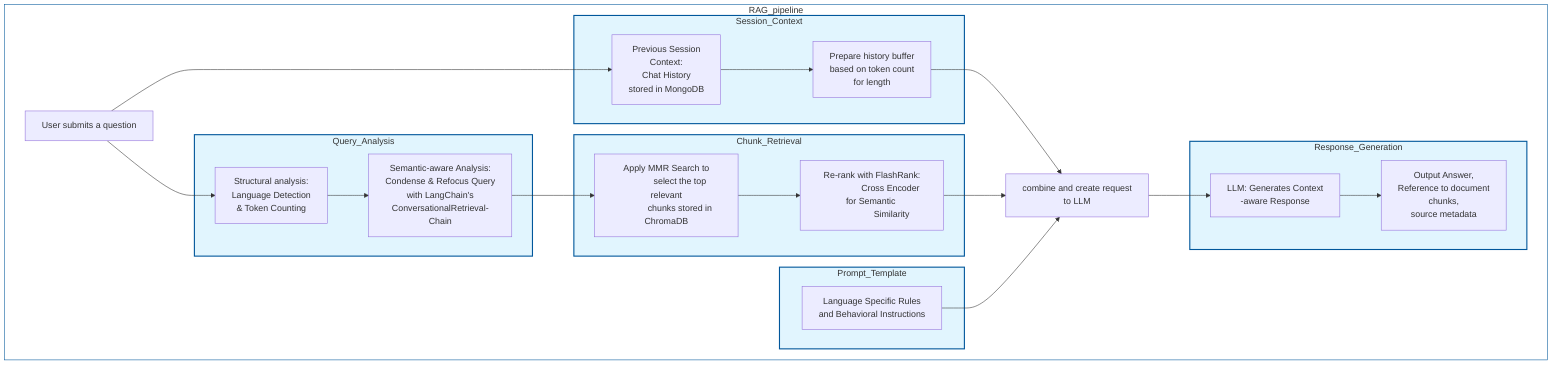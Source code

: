 flowchart TD

subgraph RAG_pipeline

    A[User submits a question] 
    A --> O         
    A --> B   
    M[combine and create request
    to LLM ] --> Z
    E --> M
    I --> M
    L --> M
    

    subgraph Response_Generation
   
        Z[LLM: Generates Context
            -aware Response]
        Z --> N[Output Answer, 
                Reference to document 
                chunks,
                source metadata
                ]
        
    
    end 

    subgraph Session_Context
       
        O[Previous Session 
            Context:
            Chat History
            stored in MongoDB
            ] 
        
         O -->  E[Prepare history buffer
        based on token count 
        for length]

        

    end



    subgraph Query_Analysis

        B[Structural analysis: 
            Language Detection 
            & Token Counting]

        B --> C[Semantic-aware Analysis:
                Condense & Refocus Query
            with LangChain's 
                ConversationalRetrieval-
                Chain
                ]


    end




    subgraph Chunk_Retrieval

        C -->  H[Apply MMR Search to
            select the top relevant
            chunks stored in ChromaDB
            ]

        H --> I[Re-rank with FlashRank:
                Cross Encoder for Semantic 
                Similarity]

    end


    subgraph Prompt_Template

        L[Language Specific Rules 
            and Behavioral Instructions]
       

    end


end

    
    %% Styling

    classDef outer fill:#ffffff,stroke:#01579b,stroke-width:1px

    classDef blue fill:#e1f5fe,stroke:#01579b,stroke-width:2px

    class RAG_pipeline outer
    class Response_Generation blue
    class Chunk_Retrieval blue
    class Session_Context,Query_Analysis,Prompt_Template blue